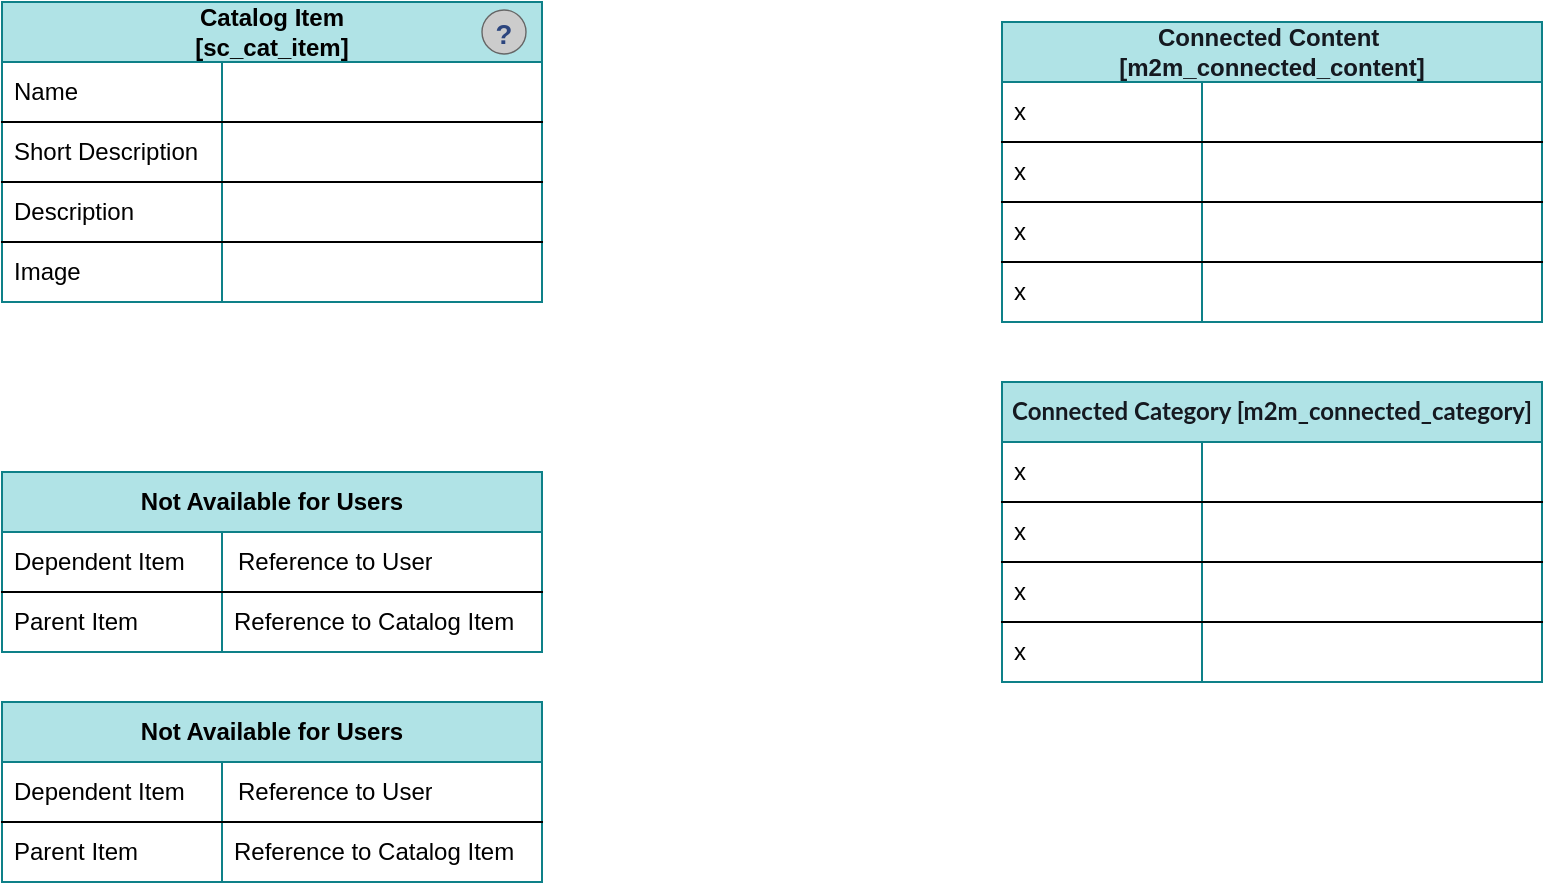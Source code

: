 <mxfile version="24.7.7" pages="2">
  <diagram id="C5RBs43oDa-KdzZeNtuy" name="Page-1">
    <mxGraphModel dx="1006" dy="694" grid="1" gridSize="10" guides="1" tooltips="1" connect="1" arrows="1" fold="1" page="1" pageScale="1" pageWidth="827" pageHeight="1169" math="0" shadow="0">
      <root>
        <mxCell id="WIyWlLk6GJQsqaUBKTNV-0" />
        <mxCell id="WIyWlLk6GJQsqaUBKTNV-1" parent="WIyWlLk6GJQsqaUBKTNV-0" />
        <mxCell id="HOfxc2R9RzABDRjbj7p2-15" value="Not Available for Users" style="shape=table;startSize=30;container=1;collapsible=1;childLayout=tableLayout;fixedRows=1;rowLines=0;fontStyle=1;align=center;resizeLast=1;html=1;whiteSpace=wrap;fillColor=#b0e3e6;strokeColor=#0e8088;" parent="WIyWlLk6GJQsqaUBKTNV-1" vertex="1">
          <mxGeometry x="20" y="255" width="270" height="90" as="geometry" />
        </mxCell>
        <mxCell id="HOfxc2R9RzABDRjbj7p2-19" value="" style="shape=tableRow;horizontal=0;startSize=0;swimlaneHead=0;swimlaneBody=0;fillColor=none;collapsible=0;dropTarget=0;points=[[0,0.5],[1,0.5]];portConstraint=eastwest;top=0;left=0;right=0;bottom=1;html=1;" parent="HOfxc2R9RzABDRjbj7p2-15" vertex="1">
          <mxGeometry y="30" width="270" height="30" as="geometry" />
        </mxCell>
        <mxCell id="HOfxc2R9RzABDRjbj7p2-20" value="Dependent Item" style="shape=partialRectangle;connectable=0;fillColor=none;top=0;left=0;bottom=0;right=0;fontStyle=0;overflow=hidden;html=1;whiteSpace=wrap;align=left;spacingLeft=4;spacingRight=4;" parent="HOfxc2R9RzABDRjbj7p2-19" vertex="1">
          <mxGeometry width="110" height="30" as="geometry">
            <mxRectangle width="110" height="30" as="alternateBounds" />
          </mxGeometry>
        </mxCell>
        <mxCell id="HOfxc2R9RzABDRjbj7p2-21" value="Reference to User" style="shape=partialRectangle;connectable=0;fillColor=none;top=0;left=0;bottom=0;right=0;align=left;spacingLeft=6;fontStyle=0;overflow=hidden;html=1;whiteSpace=wrap;" parent="HOfxc2R9RzABDRjbj7p2-19" vertex="1">
          <mxGeometry x="110" width="160" height="30" as="geometry">
            <mxRectangle width="160" height="30" as="alternateBounds" />
          </mxGeometry>
        </mxCell>
        <mxCell id="HOfxc2R9RzABDRjbj7p2-22" value="" style="shape=tableRow;horizontal=0;startSize=0;swimlaneHead=0;swimlaneBody=0;fillColor=none;collapsible=0;dropTarget=0;points=[[0,0.5],[1,0.5]];portConstraint=eastwest;top=0;left=0;right=0;bottom=0;html=1;" parent="HOfxc2R9RzABDRjbj7p2-15" vertex="1">
          <mxGeometry y="60" width="270" height="30" as="geometry" />
        </mxCell>
        <mxCell id="HOfxc2R9RzABDRjbj7p2-23" value="Parent Item" style="shape=partialRectangle;connectable=0;fillColor=none;top=0;left=0;bottom=0;right=0;editable=1;overflow=hidden;html=1;whiteSpace=wrap;align=left;spacingLeft=4;spacingRight=4;" parent="HOfxc2R9RzABDRjbj7p2-22" vertex="1">
          <mxGeometry width="110" height="30" as="geometry">
            <mxRectangle width="110" height="30" as="alternateBounds" />
          </mxGeometry>
        </mxCell>
        <mxCell id="HOfxc2R9RzABDRjbj7p2-24" value="Reference to Catalog Item" style="shape=partialRectangle;connectable=0;fillColor=none;top=0;left=0;bottom=0;right=0;align=left;spacingLeft=4;overflow=hidden;html=1;whiteSpace=wrap;spacingRight=4;" parent="HOfxc2R9RzABDRjbj7p2-22" vertex="1">
          <mxGeometry x="110" width="160" height="30" as="geometry">
            <mxRectangle width="160" height="30" as="alternateBounds" />
          </mxGeometry>
        </mxCell>
        <mxCell id="HOfxc2R9RzABDRjbj7p2-29" value="Not Available for Users" style="shape=table;startSize=30;container=1;collapsible=1;childLayout=tableLayout;fixedRows=1;rowLines=0;fontStyle=1;align=center;resizeLast=1;html=1;whiteSpace=wrap;fillColor=#b0e3e6;strokeColor=#0e8088;" parent="WIyWlLk6GJQsqaUBKTNV-1" vertex="1">
          <mxGeometry x="20" y="370" width="270" height="90" as="geometry" />
        </mxCell>
        <mxCell id="HOfxc2R9RzABDRjbj7p2-30" value="" style="shape=tableRow;horizontal=0;startSize=0;swimlaneHead=0;swimlaneBody=0;fillColor=none;collapsible=0;dropTarget=0;points=[[0,0.5],[1,0.5]];portConstraint=eastwest;top=0;left=0;right=0;bottom=1;html=1;" parent="HOfxc2R9RzABDRjbj7p2-29" vertex="1">
          <mxGeometry y="30" width="270" height="30" as="geometry" />
        </mxCell>
        <mxCell id="HOfxc2R9RzABDRjbj7p2-31" value="Dependent Item" style="shape=partialRectangle;connectable=0;fillColor=none;top=0;left=0;bottom=0;right=0;fontStyle=0;overflow=hidden;html=1;whiteSpace=wrap;align=left;spacingLeft=4;spacingRight=4;" parent="HOfxc2R9RzABDRjbj7p2-30" vertex="1">
          <mxGeometry width="110" height="30" as="geometry">
            <mxRectangle width="110" height="30" as="alternateBounds" />
          </mxGeometry>
        </mxCell>
        <mxCell id="HOfxc2R9RzABDRjbj7p2-32" value="Reference to User" style="shape=partialRectangle;connectable=0;fillColor=none;top=0;left=0;bottom=0;right=0;align=left;spacingLeft=6;fontStyle=0;overflow=hidden;html=1;whiteSpace=wrap;" parent="HOfxc2R9RzABDRjbj7p2-30" vertex="1">
          <mxGeometry x="110" width="160" height="30" as="geometry">
            <mxRectangle width="160" height="30" as="alternateBounds" />
          </mxGeometry>
        </mxCell>
        <mxCell id="HOfxc2R9RzABDRjbj7p2-33" value="" style="shape=tableRow;horizontal=0;startSize=0;swimlaneHead=0;swimlaneBody=0;fillColor=none;collapsible=0;dropTarget=0;points=[[0,0.5],[1,0.5]];portConstraint=eastwest;top=0;left=0;right=0;bottom=0;html=1;" parent="HOfxc2R9RzABDRjbj7p2-29" vertex="1">
          <mxGeometry y="60" width="270" height="30" as="geometry" />
        </mxCell>
        <mxCell id="HOfxc2R9RzABDRjbj7p2-34" value="Parent Item" style="shape=partialRectangle;connectable=0;fillColor=none;top=0;left=0;bottom=0;right=0;editable=1;overflow=hidden;html=1;whiteSpace=wrap;align=left;spacingLeft=4;spacingRight=4;" parent="HOfxc2R9RzABDRjbj7p2-33" vertex="1">
          <mxGeometry width="110" height="30" as="geometry">
            <mxRectangle width="110" height="30" as="alternateBounds" />
          </mxGeometry>
        </mxCell>
        <mxCell id="HOfxc2R9RzABDRjbj7p2-35" value="Reference to Catalog Item" style="shape=partialRectangle;connectable=0;fillColor=none;top=0;left=0;bottom=0;right=0;align=left;spacingLeft=4;overflow=hidden;html=1;whiteSpace=wrap;spacingRight=4;" parent="HOfxc2R9RzABDRjbj7p2-33" vertex="1">
          <mxGeometry x="110" width="160" height="30" as="geometry">
            <mxRectangle width="160" height="30" as="alternateBounds" />
          </mxGeometry>
        </mxCell>
        <mxCell id="HOfxc2R9RzABDRjbj7p2-36" value="&lt;span style=&quot;text-wrap: nowrap;&quot;&gt;Catalog Item&lt;/span&gt;&lt;div&gt;&lt;span style=&quot;text-wrap: nowrap;&quot;&gt;[sc_cat_item]&lt;/span&gt;&lt;/div&gt;" style="shape=table;startSize=30;container=1;collapsible=1;childLayout=tableLayout;fixedRows=1;rowLines=0;fontStyle=1;align=center;resizeLast=1;html=1;whiteSpace=wrap;fillColor=#b0e3e6;strokeColor=#0e8088;" parent="WIyWlLk6GJQsqaUBKTNV-1" vertex="1">
          <mxGeometry x="20" y="20" width="270" height="150" as="geometry" />
        </mxCell>
        <mxCell id="HOfxc2R9RzABDRjbj7p2-37" value="" style="shape=tableRow;horizontal=0;startSize=0;swimlaneHead=0;swimlaneBody=0;fillColor=none;collapsible=0;dropTarget=0;points=[[0,0.5],[1,0.5]];portConstraint=eastwest;top=0;left=0;right=0;bottom=1;html=1;" parent="HOfxc2R9RzABDRjbj7p2-36" vertex="1">
          <mxGeometry y="30" width="270" height="30" as="geometry" />
        </mxCell>
        <mxCell id="HOfxc2R9RzABDRjbj7p2-38" value="Name" style="shape=partialRectangle;connectable=0;fillColor=none;top=0;left=0;bottom=0;right=0;fontStyle=0;overflow=hidden;html=1;whiteSpace=wrap;align=left;spacingLeft=4;spacingRight=4;" parent="HOfxc2R9RzABDRjbj7p2-37" vertex="1">
          <mxGeometry width="110" height="30" as="geometry">
            <mxRectangle width="110" height="30" as="alternateBounds" />
          </mxGeometry>
        </mxCell>
        <mxCell id="HOfxc2R9RzABDRjbj7p2-39" value="" style="shape=partialRectangle;connectable=0;fillColor=none;top=0;left=0;bottom=0;right=0;align=left;spacingLeft=6;fontStyle=0;overflow=hidden;html=1;whiteSpace=wrap;" parent="HOfxc2R9RzABDRjbj7p2-37" vertex="1">
          <mxGeometry x="110" width="160" height="30" as="geometry">
            <mxRectangle width="160" height="30" as="alternateBounds" />
          </mxGeometry>
        </mxCell>
        <mxCell id="HOfxc2R9RzABDRjbj7p2-40" value="" style="shape=tableRow;horizontal=0;startSize=0;swimlaneHead=0;swimlaneBody=0;fillColor=none;collapsible=0;dropTarget=0;points=[[0,0.5],[1,0.5]];portConstraint=eastwest;top=0;left=0;right=0;bottom=1;html=1;swimlaneLine=1;" parent="HOfxc2R9RzABDRjbj7p2-36" vertex="1">
          <mxGeometry y="60" width="270" height="30" as="geometry" />
        </mxCell>
        <mxCell id="HOfxc2R9RzABDRjbj7p2-41" value="Short Description" style="shape=partialRectangle;connectable=0;fillColor=none;top=0;left=0;bottom=0;right=0;editable=1;overflow=hidden;html=1;whiteSpace=wrap;align=left;spacingLeft=4;spacingRight=4;" parent="HOfxc2R9RzABDRjbj7p2-40" vertex="1">
          <mxGeometry width="110" height="30" as="geometry">
            <mxRectangle width="110" height="30" as="alternateBounds" />
          </mxGeometry>
        </mxCell>
        <mxCell id="HOfxc2R9RzABDRjbj7p2-42" value="" style="shape=partialRectangle;connectable=0;fillColor=none;top=0;left=0;bottom=0;right=0;align=left;spacingLeft=4;overflow=hidden;html=1;whiteSpace=wrap;spacingRight=4;" parent="HOfxc2R9RzABDRjbj7p2-40" vertex="1">
          <mxGeometry x="110" width="160" height="30" as="geometry">
            <mxRectangle width="160" height="30" as="alternateBounds" />
          </mxGeometry>
        </mxCell>
        <mxCell id="HOfxc2R9RzABDRjbj7p2-43" value="" style="shape=tableRow;horizontal=0;startSize=0;swimlaneHead=0;swimlaneBody=0;fillColor=none;collapsible=0;dropTarget=0;points=[[0,0.5],[1,0.5]];portConstraint=eastwest;top=0;left=0;right=0;bottom=1;html=1;" parent="HOfxc2R9RzABDRjbj7p2-36" vertex="1">
          <mxGeometry y="90" width="270" height="30" as="geometry" />
        </mxCell>
        <mxCell id="HOfxc2R9RzABDRjbj7p2-44" value="Description" style="shape=partialRectangle;connectable=0;fillColor=none;top=0;left=0;bottom=0;right=0;editable=1;overflow=hidden;html=1;whiteSpace=wrap;align=left;spacingLeft=4;spacingRight=4;" parent="HOfxc2R9RzABDRjbj7p2-43" vertex="1">
          <mxGeometry width="110" height="30" as="geometry">
            <mxRectangle width="110" height="30" as="alternateBounds" />
          </mxGeometry>
        </mxCell>
        <mxCell id="HOfxc2R9RzABDRjbj7p2-45" value="" style="shape=partialRectangle;connectable=0;fillColor=none;top=0;left=0;bottom=0;right=0;align=left;spacingLeft=4;overflow=hidden;html=1;whiteSpace=wrap;spacingRight=4;" parent="HOfxc2R9RzABDRjbj7p2-43" vertex="1">
          <mxGeometry x="110" width="160" height="30" as="geometry">
            <mxRectangle width="160" height="30" as="alternateBounds" />
          </mxGeometry>
        </mxCell>
        <mxCell id="HOfxc2R9RzABDRjbj7p2-52" value="" style="shape=tableRow;horizontal=0;startSize=0;swimlaneHead=0;swimlaneBody=0;fillColor=none;collapsible=0;dropTarget=0;points=[[0,0.5],[1,0.5]];portConstraint=eastwest;top=0;left=0;right=0;bottom=0;html=1;" parent="HOfxc2R9RzABDRjbj7p2-36" vertex="1">
          <mxGeometry y="120" width="270" height="30" as="geometry" />
        </mxCell>
        <mxCell id="HOfxc2R9RzABDRjbj7p2-53" value="Image" style="shape=partialRectangle;connectable=0;fillColor=none;top=0;left=0;bottom=0;right=0;editable=1;overflow=hidden;html=1;whiteSpace=wrap;align=left;spacingLeft=4;spacingRight=4;" parent="HOfxc2R9RzABDRjbj7p2-52" vertex="1">
          <mxGeometry width="110" height="30" as="geometry">
            <mxRectangle width="110" height="30" as="alternateBounds" />
          </mxGeometry>
        </mxCell>
        <mxCell id="HOfxc2R9RzABDRjbj7p2-54" value="" style="shape=partialRectangle;connectable=0;fillColor=none;top=0;left=0;bottom=0;right=0;align=left;spacingLeft=4;overflow=hidden;html=1;whiteSpace=wrap;spacingRight=4;" parent="HOfxc2R9RzABDRjbj7p2-52" vertex="1">
          <mxGeometry x="110" width="160" height="30" as="geometry">
            <mxRectangle width="160" height="30" as="alternateBounds" />
          </mxGeometry>
        </mxCell>
        <mxCell id="HOfxc2R9RzABDRjbj7p2-55" value="&lt;div style=&quot;&quot;&gt;&lt;span style=&quot;background-color: initial;&quot;&gt;&lt;font face=&quot;Helvetica&quot; style=&quot;font-size: 12px;&quot; color=&quot;#151920&quot;&gt;Connected Content&amp;nbsp;&lt;/font&gt;&lt;/span&gt;&lt;/div&gt;&lt;div style=&quot;&quot;&gt;&lt;span style=&quot;background-color: initial;&quot;&gt;&lt;font face=&quot;Helvetica&quot; style=&quot;font-size: 12px;&quot; color=&quot;#151920&quot;&gt;[m2m_connected_content]&lt;/font&gt;&lt;/span&gt;&lt;/div&gt;" style="shape=table;startSize=30;container=1;collapsible=1;childLayout=tableLayout;fixedRows=1;rowLines=0;fontStyle=1;align=center;resizeLast=1;html=1;whiteSpace=wrap;fillColor=#b0e3e6;strokeColor=#0e8088;" parent="WIyWlLk6GJQsqaUBKTNV-1" vertex="1">
          <mxGeometry x="520" y="30" width="270" height="150" as="geometry" />
        </mxCell>
        <mxCell id="HOfxc2R9RzABDRjbj7p2-56" value="" style="shape=tableRow;horizontal=0;startSize=0;swimlaneHead=0;swimlaneBody=0;fillColor=none;collapsible=0;dropTarget=0;points=[[0,0.5],[1,0.5]];portConstraint=eastwest;top=0;left=0;right=0;bottom=1;html=1;" parent="HOfxc2R9RzABDRjbj7p2-55" vertex="1">
          <mxGeometry y="30" width="270" height="30" as="geometry" />
        </mxCell>
        <mxCell id="HOfxc2R9RzABDRjbj7p2-57" value="x" style="shape=partialRectangle;connectable=0;fillColor=none;top=0;left=0;bottom=0;right=0;fontStyle=0;overflow=hidden;html=1;whiteSpace=wrap;align=left;spacingLeft=4;spacingRight=4;" parent="HOfxc2R9RzABDRjbj7p2-56" vertex="1">
          <mxGeometry width="100" height="30" as="geometry">
            <mxRectangle width="100" height="30" as="alternateBounds" />
          </mxGeometry>
        </mxCell>
        <mxCell id="HOfxc2R9RzABDRjbj7p2-58" value="" style="shape=partialRectangle;connectable=0;fillColor=none;top=0;left=0;bottom=0;right=0;align=left;spacingLeft=6;fontStyle=0;overflow=hidden;html=1;whiteSpace=wrap;" parent="HOfxc2R9RzABDRjbj7p2-56" vertex="1">
          <mxGeometry x="100" width="170" height="30" as="geometry">
            <mxRectangle width="170" height="30" as="alternateBounds" />
          </mxGeometry>
        </mxCell>
        <mxCell id="HOfxc2R9RzABDRjbj7p2-59" value="" style="shape=tableRow;horizontal=0;startSize=0;swimlaneHead=0;swimlaneBody=0;fillColor=none;collapsible=0;dropTarget=0;points=[[0,0.5],[1,0.5]];portConstraint=eastwest;top=0;left=0;right=0;bottom=1;html=1;swimlaneLine=1;" parent="HOfxc2R9RzABDRjbj7p2-55" vertex="1">
          <mxGeometry y="60" width="270" height="30" as="geometry" />
        </mxCell>
        <mxCell id="HOfxc2R9RzABDRjbj7p2-60" value="x" style="shape=partialRectangle;connectable=0;fillColor=none;top=0;left=0;bottom=0;right=0;editable=1;overflow=hidden;html=1;whiteSpace=wrap;align=left;spacingLeft=4;spacingRight=4;" parent="HOfxc2R9RzABDRjbj7p2-59" vertex="1">
          <mxGeometry width="100" height="30" as="geometry">
            <mxRectangle width="100" height="30" as="alternateBounds" />
          </mxGeometry>
        </mxCell>
        <mxCell id="HOfxc2R9RzABDRjbj7p2-61" value="" style="shape=partialRectangle;connectable=0;fillColor=none;top=0;left=0;bottom=0;right=0;align=left;spacingLeft=4;overflow=hidden;html=1;whiteSpace=wrap;spacingRight=4;" parent="HOfxc2R9RzABDRjbj7p2-59" vertex="1">
          <mxGeometry x="100" width="170" height="30" as="geometry">
            <mxRectangle width="170" height="30" as="alternateBounds" />
          </mxGeometry>
        </mxCell>
        <mxCell id="HOfxc2R9RzABDRjbj7p2-62" value="" style="shape=tableRow;horizontal=0;startSize=0;swimlaneHead=0;swimlaneBody=0;fillColor=none;collapsible=0;dropTarget=0;points=[[0,0.5],[1,0.5]];portConstraint=eastwest;top=0;left=0;right=0;bottom=1;html=1;" parent="HOfxc2R9RzABDRjbj7p2-55" vertex="1">
          <mxGeometry y="90" width="270" height="30" as="geometry" />
        </mxCell>
        <mxCell id="HOfxc2R9RzABDRjbj7p2-63" value="x" style="shape=partialRectangle;connectable=0;fillColor=none;top=0;left=0;bottom=0;right=0;editable=1;overflow=hidden;html=1;whiteSpace=wrap;align=left;spacingLeft=4;spacingRight=4;" parent="HOfxc2R9RzABDRjbj7p2-62" vertex="1">
          <mxGeometry width="100" height="30" as="geometry">
            <mxRectangle width="100" height="30" as="alternateBounds" />
          </mxGeometry>
        </mxCell>
        <mxCell id="HOfxc2R9RzABDRjbj7p2-64" value="" style="shape=partialRectangle;connectable=0;fillColor=none;top=0;left=0;bottom=0;right=0;align=left;spacingLeft=4;overflow=hidden;html=1;whiteSpace=wrap;spacingRight=4;" parent="HOfxc2R9RzABDRjbj7p2-62" vertex="1">
          <mxGeometry x="100" width="170" height="30" as="geometry">
            <mxRectangle width="170" height="30" as="alternateBounds" />
          </mxGeometry>
        </mxCell>
        <mxCell id="HOfxc2R9RzABDRjbj7p2-65" value="" style="shape=tableRow;horizontal=0;startSize=0;swimlaneHead=0;swimlaneBody=0;fillColor=none;collapsible=0;dropTarget=0;points=[[0,0.5],[1,0.5]];portConstraint=eastwest;top=0;left=0;right=0;bottom=0;html=1;" parent="HOfxc2R9RzABDRjbj7p2-55" vertex="1">
          <mxGeometry y="120" width="270" height="30" as="geometry" />
        </mxCell>
        <mxCell id="HOfxc2R9RzABDRjbj7p2-66" value="x" style="shape=partialRectangle;connectable=0;fillColor=none;top=0;left=0;bottom=0;right=0;editable=1;overflow=hidden;html=1;whiteSpace=wrap;align=left;spacingLeft=4;spacingRight=4;" parent="HOfxc2R9RzABDRjbj7p2-65" vertex="1">
          <mxGeometry width="100" height="30" as="geometry">
            <mxRectangle width="100" height="30" as="alternateBounds" />
          </mxGeometry>
        </mxCell>
        <mxCell id="HOfxc2R9RzABDRjbj7p2-67" value="" style="shape=partialRectangle;connectable=0;fillColor=none;top=0;left=0;bottom=0;right=0;align=left;spacingLeft=4;overflow=hidden;html=1;whiteSpace=wrap;spacingRight=4;" parent="HOfxc2R9RzABDRjbj7p2-65" vertex="1">
          <mxGeometry x="100" width="170" height="30" as="geometry">
            <mxRectangle width="170" height="30" as="alternateBounds" />
          </mxGeometry>
        </mxCell>
        <mxCell id="HOfxc2R9RzABDRjbj7p2-68" value="&lt;div style=&quot;&quot;&gt;&lt;span style=&quot;color: rgb(21, 25, 32); font-family: Lato, Arial, sans-serif;&quot;&gt;&lt;font style=&quot;font-size: 12px;&quot;&gt;Connected Category [m2m_connected_category]&lt;/font&gt;&lt;/span&gt;&lt;br&gt;&lt;/div&gt;" style="shape=table;startSize=30;container=1;collapsible=1;childLayout=tableLayout;fixedRows=1;rowLines=0;fontStyle=1;align=center;resizeLast=1;html=1;whiteSpace=wrap;fillColor=#b0e3e6;strokeColor=#0e8088;" parent="WIyWlLk6GJQsqaUBKTNV-1" vertex="1">
          <mxGeometry x="520" y="210" width="270" height="150" as="geometry" />
        </mxCell>
        <mxCell id="HOfxc2R9RzABDRjbj7p2-69" value="" style="shape=tableRow;horizontal=0;startSize=0;swimlaneHead=0;swimlaneBody=0;fillColor=none;collapsible=0;dropTarget=0;points=[[0,0.5],[1,0.5]];portConstraint=eastwest;top=0;left=0;right=0;bottom=1;html=1;" parent="HOfxc2R9RzABDRjbj7p2-68" vertex="1">
          <mxGeometry y="30" width="270" height="30" as="geometry" />
        </mxCell>
        <mxCell id="HOfxc2R9RzABDRjbj7p2-70" value="x" style="shape=partialRectangle;connectable=0;fillColor=none;top=0;left=0;bottom=0;right=0;fontStyle=0;overflow=hidden;html=1;whiteSpace=wrap;align=left;spacingLeft=4;spacingRight=4;" parent="HOfxc2R9RzABDRjbj7p2-69" vertex="1">
          <mxGeometry width="100" height="30" as="geometry">
            <mxRectangle width="100" height="30" as="alternateBounds" />
          </mxGeometry>
        </mxCell>
        <mxCell id="HOfxc2R9RzABDRjbj7p2-71" value="" style="shape=partialRectangle;connectable=0;fillColor=none;top=0;left=0;bottom=0;right=0;align=left;spacingLeft=6;fontStyle=0;overflow=hidden;html=1;whiteSpace=wrap;" parent="HOfxc2R9RzABDRjbj7p2-69" vertex="1">
          <mxGeometry x="100" width="170" height="30" as="geometry">
            <mxRectangle width="170" height="30" as="alternateBounds" />
          </mxGeometry>
        </mxCell>
        <mxCell id="HOfxc2R9RzABDRjbj7p2-72" value="" style="shape=tableRow;horizontal=0;startSize=0;swimlaneHead=0;swimlaneBody=0;fillColor=none;collapsible=0;dropTarget=0;points=[[0,0.5],[1,0.5]];portConstraint=eastwest;top=0;left=0;right=0;bottom=1;html=1;swimlaneLine=1;" parent="HOfxc2R9RzABDRjbj7p2-68" vertex="1">
          <mxGeometry y="60" width="270" height="30" as="geometry" />
        </mxCell>
        <mxCell id="HOfxc2R9RzABDRjbj7p2-73" value="x" style="shape=partialRectangle;connectable=0;fillColor=none;top=0;left=0;bottom=0;right=0;editable=1;overflow=hidden;html=1;whiteSpace=wrap;align=left;spacingLeft=4;spacingRight=4;" parent="HOfxc2R9RzABDRjbj7p2-72" vertex="1">
          <mxGeometry width="100" height="30" as="geometry">
            <mxRectangle width="100" height="30" as="alternateBounds" />
          </mxGeometry>
        </mxCell>
        <mxCell id="HOfxc2R9RzABDRjbj7p2-74" value="" style="shape=partialRectangle;connectable=0;fillColor=none;top=0;left=0;bottom=0;right=0;align=left;spacingLeft=4;overflow=hidden;html=1;whiteSpace=wrap;spacingRight=4;" parent="HOfxc2R9RzABDRjbj7p2-72" vertex="1">
          <mxGeometry x="100" width="170" height="30" as="geometry">
            <mxRectangle width="170" height="30" as="alternateBounds" />
          </mxGeometry>
        </mxCell>
        <mxCell id="HOfxc2R9RzABDRjbj7p2-75" value="" style="shape=tableRow;horizontal=0;startSize=0;swimlaneHead=0;swimlaneBody=0;fillColor=none;collapsible=0;dropTarget=0;points=[[0,0.5],[1,0.5]];portConstraint=eastwest;top=0;left=0;right=0;bottom=1;html=1;" parent="HOfxc2R9RzABDRjbj7p2-68" vertex="1">
          <mxGeometry y="90" width="270" height="30" as="geometry" />
        </mxCell>
        <mxCell id="HOfxc2R9RzABDRjbj7p2-76" value="x" style="shape=partialRectangle;connectable=0;fillColor=none;top=0;left=0;bottom=0;right=0;editable=1;overflow=hidden;html=1;whiteSpace=wrap;align=left;spacingLeft=4;spacingRight=4;" parent="HOfxc2R9RzABDRjbj7p2-75" vertex="1">
          <mxGeometry width="100" height="30" as="geometry">
            <mxRectangle width="100" height="30" as="alternateBounds" />
          </mxGeometry>
        </mxCell>
        <mxCell id="HOfxc2R9RzABDRjbj7p2-77" value="" style="shape=partialRectangle;connectable=0;fillColor=none;top=0;left=0;bottom=0;right=0;align=left;spacingLeft=4;overflow=hidden;html=1;whiteSpace=wrap;spacingRight=4;" parent="HOfxc2R9RzABDRjbj7p2-75" vertex="1">
          <mxGeometry x="100" width="170" height="30" as="geometry">
            <mxRectangle width="170" height="30" as="alternateBounds" />
          </mxGeometry>
        </mxCell>
        <mxCell id="HOfxc2R9RzABDRjbj7p2-78" value="" style="shape=tableRow;horizontal=0;startSize=0;swimlaneHead=0;swimlaneBody=0;fillColor=none;collapsible=0;dropTarget=0;points=[[0,0.5],[1,0.5]];portConstraint=eastwest;top=0;left=0;right=0;bottom=0;html=1;" parent="HOfxc2R9RzABDRjbj7p2-68" vertex="1">
          <mxGeometry y="120" width="270" height="30" as="geometry" />
        </mxCell>
        <mxCell id="HOfxc2R9RzABDRjbj7p2-79" value="x" style="shape=partialRectangle;connectable=0;fillColor=none;top=0;left=0;bottom=0;right=0;editable=1;overflow=hidden;html=1;whiteSpace=wrap;align=left;spacingLeft=4;spacingRight=4;" parent="HOfxc2R9RzABDRjbj7p2-78" vertex="1">
          <mxGeometry width="100" height="30" as="geometry">
            <mxRectangle width="100" height="30" as="alternateBounds" />
          </mxGeometry>
        </mxCell>
        <mxCell id="HOfxc2R9RzABDRjbj7p2-80" value="" style="shape=partialRectangle;connectable=0;fillColor=none;top=0;left=0;bottom=0;right=0;align=left;spacingLeft=4;overflow=hidden;html=1;whiteSpace=wrap;spacingRight=4;" parent="HOfxc2R9RzABDRjbj7p2-78" vertex="1">
          <mxGeometry x="100" width="170" height="30" as="geometry">
            <mxRectangle width="170" height="30" as="alternateBounds" />
          </mxGeometry>
        </mxCell>
        <mxCell id="9mRn--qKu1UHPFJ4upHG-0" value="&lt;a href=&quot;data:page/id,LA14FZXjbG9EIcGGMc74&quot;&gt;data:page/id,LA14FZXjbG9EIcGGMc74&lt;/a&gt;" style="verticalLabelPosition=bottom;shadow=0;dashed=0;align=center;html=1;verticalAlign=top;strokeWidth=1;shape=mxgraph.mockup.misc.help_icon;fillColor=none;strokeColor=none;noLabel=1;" vertex="1" parent="WIyWlLk6GJQsqaUBKTNV-1">
          <mxGeometry x="260" y="24" width="22" height="22" as="geometry" />
        </mxCell>
      </root>
    </mxGraphModel>
  </diagram>
  <diagram id="LA14FZXjbG9EIcGGMc74" name="Page-2">
    <mxGraphModel dx="1006" dy="694" grid="1" gridSize="10" guides="1" tooltips="1" connect="1" arrows="1" fold="1" page="1" pageScale="1" pageWidth="850" pageHeight="1100" math="0" shadow="0">
      <root>
        <mxCell id="0" />
        <mxCell id="1" parent="0" />
        <mxCell id="Je_VzOwXohN8PymC8VmW-1" value="Actor" style="shape=umlActor;verticalLabelPosition=bottom;verticalAlign=top;html=1;outlineConnect=0;" vertex="1" parent="1">
          <mxGeometry x="220" y="130" width="30" height="60" as="geometry" />
        </mxCell>
      </root>
    </mxGraphModel>
  </diagram>
</mxfile>
